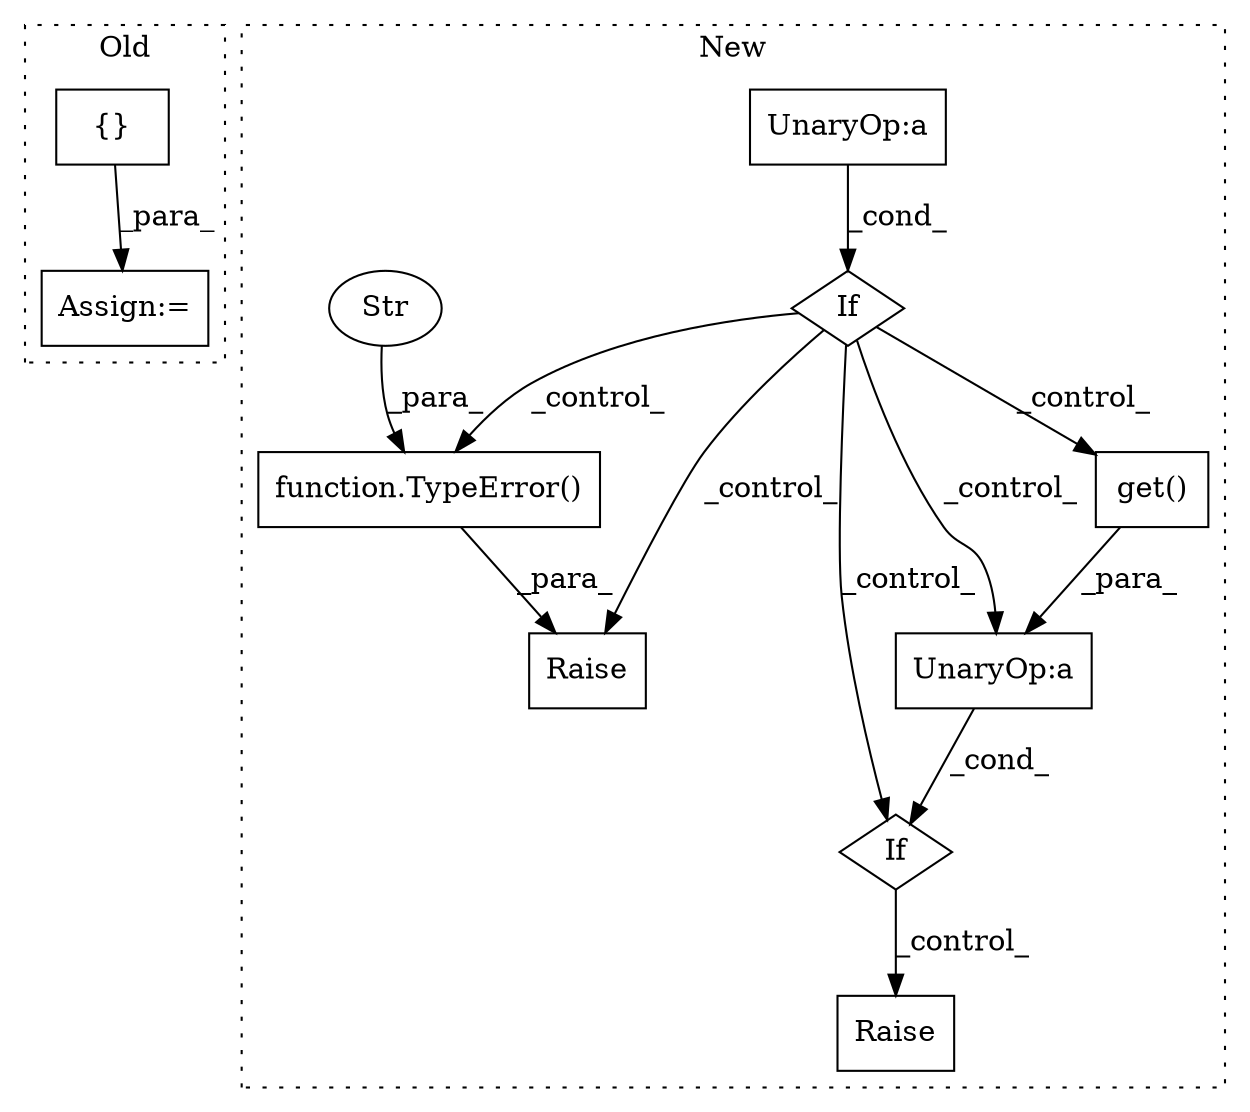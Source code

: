 digraph G {
subgraph cluster0 {
1 [label="{}" a="95" s="7025,7026" l="2,1" shape="box"];
11 [label="Assign:=" a="68" s="7012" l="3" shape="box"];
label = "Old";
style="dotted";
}
subgraph cluster1 {
2 [label="function.TypeError()" a="75" s="7205,7240" l="10,1" shape="box"];
3 [label="Raise" a="91" s="7199" l="6" shape="box"];
4 [label="If" a="96" s="7178" l="3" shape="diamond"];
5 [label="Raise" a="91" s="7340" l="6" shape="box"];
6 [label="If" a="96" s="7313" l="3" shape="diamond"];
7 [label="UnaryOp:a" a="61" s="7181" l="10" shape="box"];
8 [label="Str" a="66" s="7215" l="25" shape="ellipse"];
9 [label="UnaryOp:a" a="61" s="7316" l="16" shape="box"];
10 [label="get()" a="75" s="7277,7307" l="11,1" shape="box"];
label = "New";
style="dotted";
}
1 -> 11 [label="_para_"];
2 -> 3 [label="_para_"];
4 -> 2 [label="_control_"];
4 -> 3 [label="_control_"];
4 -> 6 [label="_control_"];
4 -> 9 [label="_control_"];
4 -> 10 [label="_control_"];
6 -> 5 [label="_control_"];
7 -> 4 [label="_cond_"];
8 -> 2 [label="_para_"];
9 -> 6 [label="_cond_"];
10 -> 9 [label="_para_"];
}